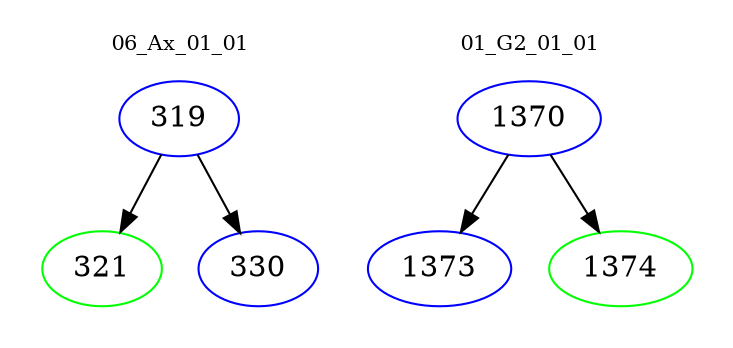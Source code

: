 digraph{
subgraph cluster_0 {
color = white
label = "06_Ax_01_01";
fontsize=10;
T0_319 [label="319", color="blue"]
T0_319 -> T0_321 [color="black"]
T0_321 [label="321", color="green"]
T0_319 -> T0_330 [color="black"]
T0_330 [label="330", color="blue"]
}
subgraph cluster_1 {
color = white
label = "01_G2_01_01";
fontsize=10;
T1_1370 [label="1370", color="blue"]
T1_1370 -> T1_1373 [color="black"]
T1_1373 [label="1373", color="blue"]
T1_1370 -> T1_1374 [color="black"]
T1_1374 [label="1374", color="green"]
}
}
